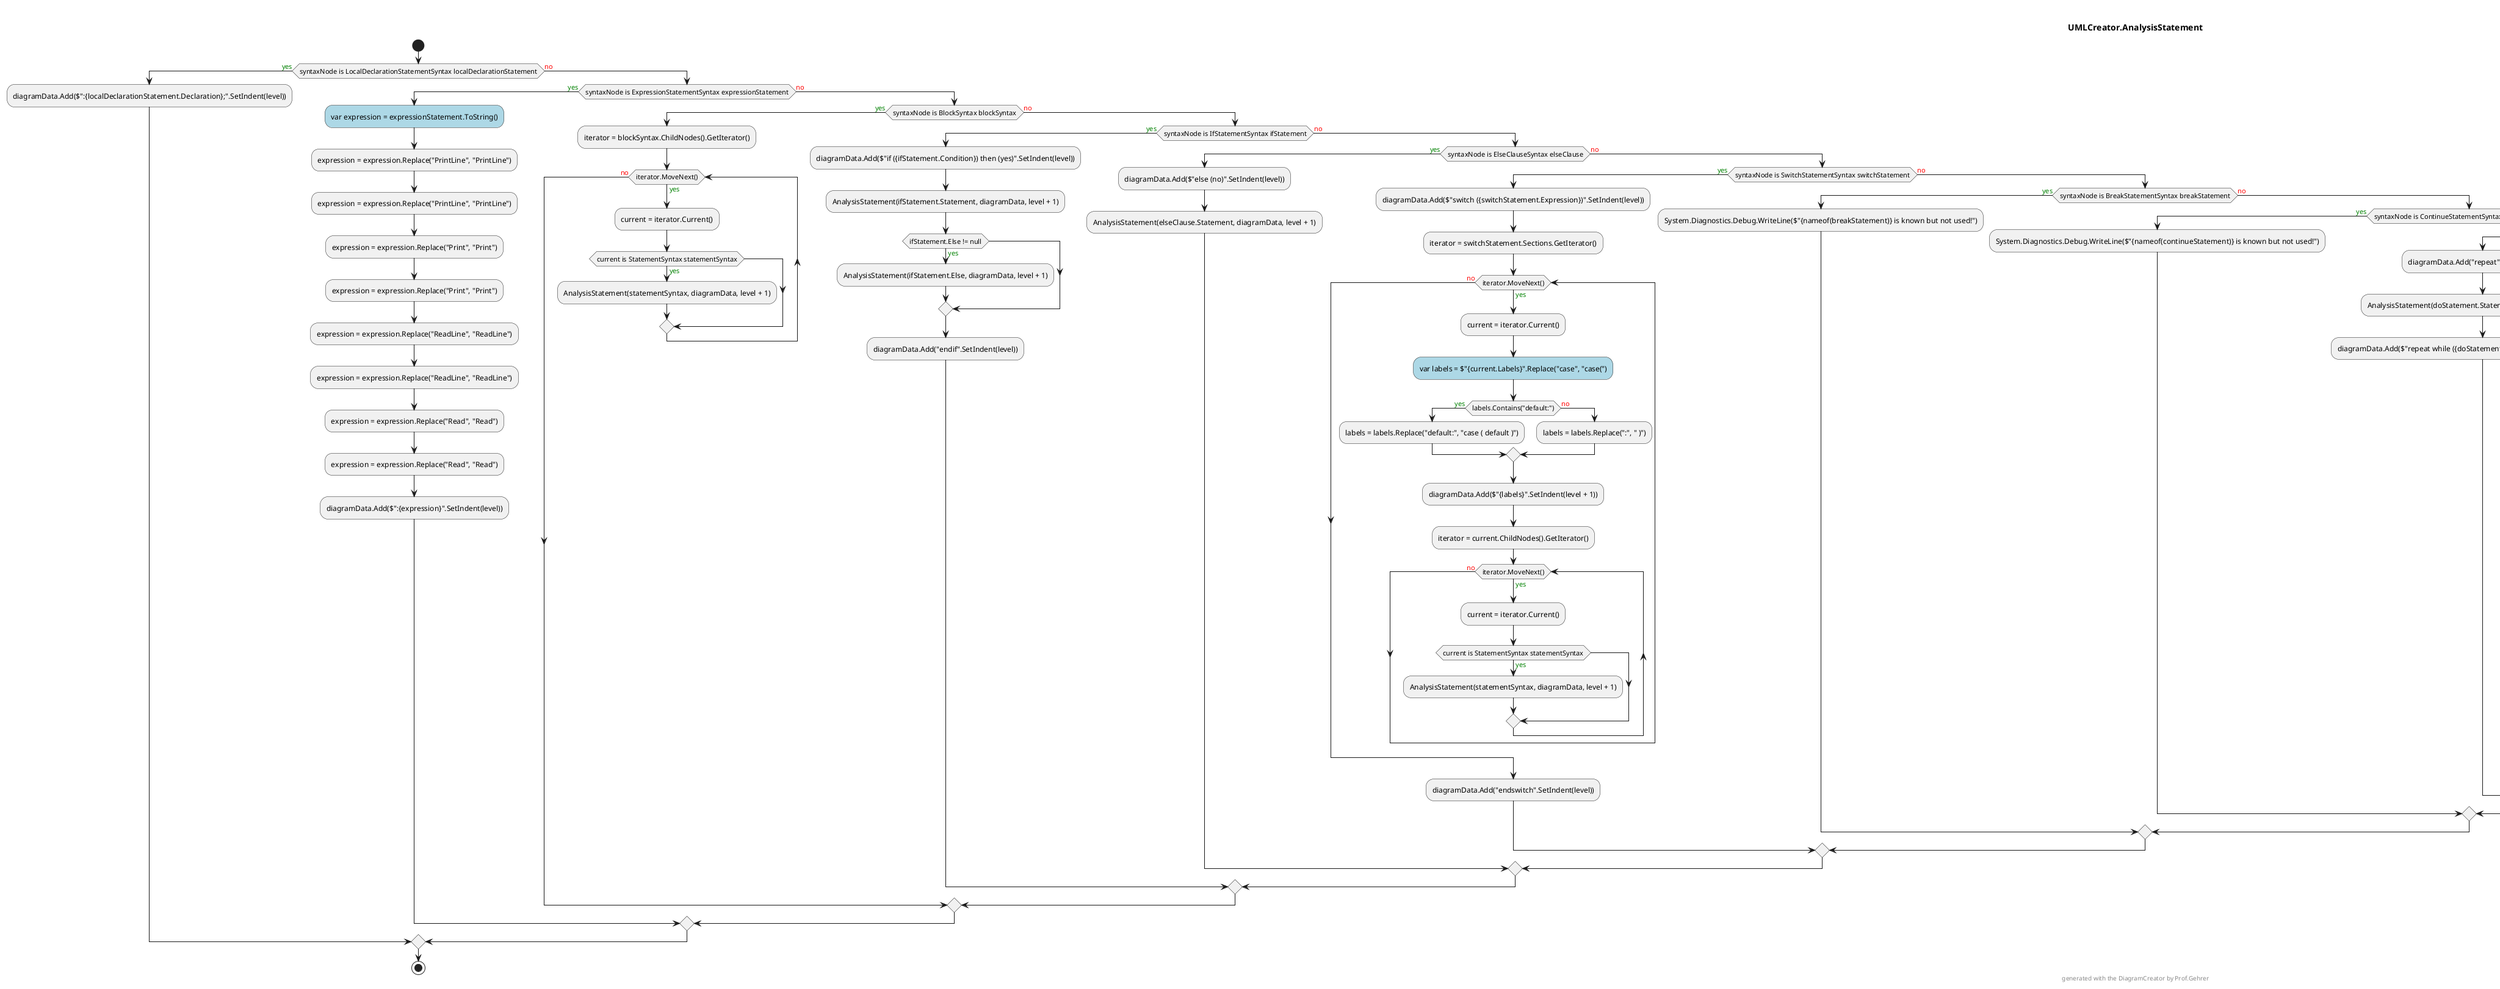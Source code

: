 @startuml UMLCreator.AnalysisStatement
header
generated on 05.03.2024 11:15:20
end header
title UMLCreator.AnalysisStatement
start
if (syntaxNode is LocalDeclarationStatementSyntax localDeclarationStatement) then (<color:green>yes)
    :diagramData.Add($":{localDeclarationStatement.Declaration};".SetIndent(level));
  else (<color:red>no)
    if (syntaxNode is ExpressionStatementSyntax expressionStatement) then (<color:green>yes)
        #LightBlue:var expression = expressionStatement.ToString();
        :expression = expression.Replace("PrintLine", "PrintLine");
        :expression = expression.Replace("PrintLine", "PrintLine");
        :expression = expression.Replace("Print", "Print");
        :expression = expression.Replace("Print", "Print");
        :expression = expression.Replace("ReadLine", "ReadLine");
        :expression = expression.Replace("ReadLine", "ReadLine");
        :expression = expression.Replace("Read", "Read");
        :expression = expression.Replace("Read", "Read");
        :diagramData.Add($":{expression}".SetIndent(level));
      else (<color:red>no)
        if (syntaxNode is BlockSyntax blockSyntax) then (<color:green>yes)
            :iterator = blockSyntax.ChildNodes().GetIterator();
            while (iterator.MoveNext()) is (<color:green>yes)
            :current = iterator.Current();
                              if (current is StatementSyntax statementSyntax) then (<color:green>yes)
                                  :AnalysisStatement(statementSyntax, diagramData, level + 1);
                              endif
            endwhile (<color:red>no)
          else (<color:red>no)
            if (syntaxNode is IfStatementSyntax ifStatement) then (<color:green>yes)
                :diagramData.Add($"if ({ifStatement.Condition}) then (yes)".SetIndent(level));
                :AnalysisStatement(ifStatement.Statement, diagramData, level + 1);
                if (ifStatement.Else != null) then (<color:green>yes)
                  :AnalysisStatement(ifStatement.Else, diagramData, level + 1);
                endif
                :diagramData.Add("endif".SetIndent(level));
              else (<color:red>no)
                if (syntaxNode is ElseClauseSyntax elseClause) then (<color:green>yes)
                    :diagramData.Add($"else (no)".SetIndent(level));
                    :AnalysisStatement(elseClause.Statement, diagramData, level + 1);
                  else (<color:red>no)
                    if (syntaxNode is SwitchStatementSyntax switchStatement) then (<color:green>yes)
                        :diagramData.Add($"switch ({switchStatement.Expression})".SetIndent(level));
                        :iterator = switchStatement.Sections.GetIterator();
                        while (iterator.MoveNext()) is (<color:green>yes)
                        :current = iterator.Current();
                                                      #LightBlue:var labels = $"{current.Labels}".Replace("case", "case(");
                                                      if (labels.Contains("default:")) then (<color:green>yes)
                                                        :labels = labels.Replace("default:", "case ( default )");
                                                        else (<color:red>no)
                                                          :labels = labels.Replace(":", " )");
                                                      endif
                                                      :diagramData.Add($"{labels}".SetIndent(level + 1));
                                                      :iterator = current.ChildNodes().GetIterator();
                                                      while (iterator.MoveNext()) is (<color:green>yes)
                                                      :current = iterator.Current();
                                                                                        if (current is StatementSyntax statementSyntax) then (<color:green>yes)
                                                                                            :AnalysisStatement(statementSyntax, diagramData, level + 1);
                                                                                        endif
                                                      endwhile (<color:red>no)
                        endwhile (<color:red>no)
                        :diagramData.Add("endswitch".SetIndent(level));
                      else (<color:red>no)
                        if (syntaxNode is BreakStatementSyntax breakStatement) then (<color:green>yes)
                            :System.Diagnostics.Debug.WriteLine($"{nameof(breakStatement)} is known but not used!");
                          else (<color:red>no)
                            if (syntaxNode is ContinueStatementSyntax continueStatement) then (<color:green>yes)
                                :System.Diagnostics.Debug.WriteLine($"{nameof(continueStatement)} is known but not used!");
                              else (<color:red>no)
                                if (syntaxNode is DoStatementSyntax doStatement) then (<color:green>yes)
                                    :diagramData.Add("repeat".SetIndent(level));
                                    :AnalysisStatement(doStatement.Statement, diagramData, level + 1);
                                    :diagramData.Add($"repeat while ({doStatement.Condition}) is (yes)".SetIndent(level));
                                  else (<color:red>no)
                                    if (syntaxNode is WhileStatementSyntax whileStatement) then (<color:green>yes)
                                        :diagramData.Add($"while ({whileStatement.Condition}) is (yes)".SetIndent(level));
                                        :AnalysisStatement(whileStatement.Statement, diagramData, level + 1);
                                        :diagramData.Add("endwhile (no)".SetIndent(level));
                                      else (<color:red>no)
                                        if (syntaxNode is ForStatementSyntax forStatement) then (<color:green>yes)
                                            :diagramData.Add($":{forStatement.Declaration};".SetIndent(level));
                                            :diagramData.Add($"while ({forStatement.Condition}) is (yes)".SetIndent(level));
                                            :AnalysisStatement(forStatement.Statement, diagramData, level + 1);
                                            if (forStatement.Incrementors.Count > 0) then (<color:green>yes)
                                              :diagramData.Add($":{forStatement.Incrementors};".SetIndent(level));
                                            endif
                                            :diagramData.Add("endwhile (no)".SetIndent(level));
                                          else (<color:red>no)
                                            if (syntaxNode is ForEachStatementSyntax forEachStatement) then (<color:green>yes)
                                                #LightBlue:var statements = new List<string>();
                                                :diagramData.Add($":iterator = {forEachStatement.Expression}.GetIterator();".SetIndent(level));
                                                :diagramData.Add($"while (iterator.MoveNext()) is (yes)".SetIndent(level));
                                                :diagramData.Add($":current = iterator.Current();".SetIndent(level));
                                                :AnalysisStatement(forEachStatement.Statement, statements, level + 1);
                                                :iterator = statements.GetIterator();
                                                while (iterator.MoveNext()) is (<color:green>yes)
                                                :current = iterator.Current();
                                                                                                      :diagramData.Add(current.Replace(forEachStatement.Identifier.ToString(), "current").SetIndent(level + 1));
                                                endwhile (<color:red>no)
                                                :diagramData.Add("endwhile (no)".SetIndent(level));
                                              else (<color:red>no)
                                                if (syntaxNode is ReturnStatementSyntax returnStatement) then (<color:green>yes)
                                                    :System.Diagnostics.Debug.WriteLine($"{nameof(returnStatement)} is known but not used!");
                                                  else (<color:red>no)
                                                      :System.Diagnostics.Debug.WriteLine($"{syntaxNode.GetType().Name} is unknown!");
                                                endif
                                            endif
                                        endif
                                    endif
                                endif
                            endif
                        endif
                    endif
                endif
            endif
        endif
    endif
endif
footer
generated with the DiagramCreator by Prof.Gehrer
end footer
stop
@enduml
